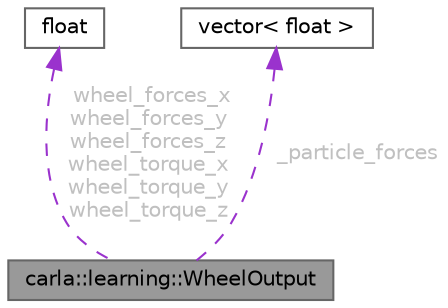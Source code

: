 digraph "carla::learning::WheelOutput"
{
 // INTERACTIVE_SVG=YES
 // LATEX_PDF_SIZE
  bgcolor="transparent";
  edge [fontname=Helvetica,fontsize=10,labelfontname=Helvetica,labelfontsize=10];
  node [fontname=Helvetica,fontsize=10,shape=box,height=0.2,width=0.4];
  Node1 [id="Node000001",label="carla::learning::WheelOutput",height=0.2,width=0.4,color="gray40", fillcolor="grey60", style="filled", fontcolor="black",tooltip=" "];
  Node2 -> Node1 [id="edge1_Node000001_Node000002",dir="back",color="darkorchid3",style="dashed",tooltip=" ",label=" wheel_forces_x\nwheel_forces_y\nwheel_forces_z\nwheel_torque_x\nwheel_torque_y\nwheel_torque_z",fontcolor="grey" ];
  Node2 [id="Node000002",label="float",height=0.2,width=0.4,color="gray40", fillcolor="white", style="filled",tooltip=" "];
  Node3 -> Node1 [id="edge2_Node000001_Node000003",dir="back",color="darkorchid3",style="dashed",tooltip=" ",label=" _particle_forces",fontcolor="grey" ];
  Node3 [id="Node000003",label="vector\< float \>",height=0.2,width=0.4,color="gray40", fillcolor="white", style="filled",tooltip=" "];
}
